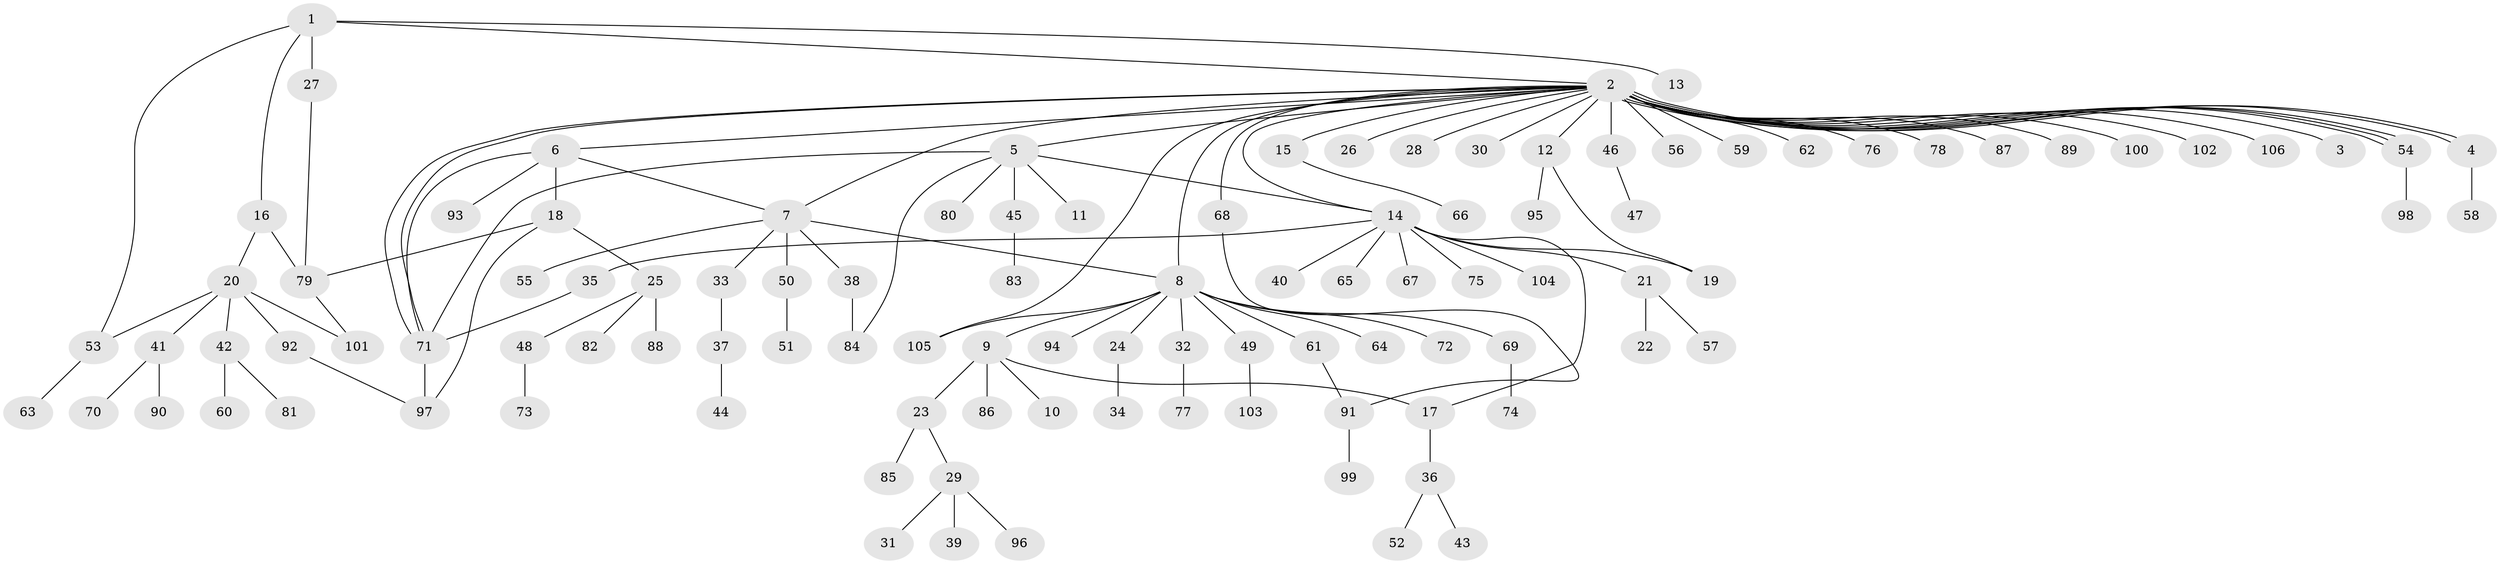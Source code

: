 // coarse degree distribution, {5: 0.05194805194805195, 30: 0.012987012987012988, 1: 0.5974025974025974, 2: 0.16883116883116883, 6: 0.025974025974025976, 4: 0.05194805194805195, 7: 0.012987012987012988, 11: 0.012987012987012988, 3: 0.05194805194805195, 10: 0.012987012987012988}
// Generated by graph-tools (version 1.1) at 2025/23/03/03/25 07:23:54]
// undirected, 106 vertices, 126 edges
graph export_dot {
graph [start="1"]
  node [color=gray90,style=filled];
  1;
  2;
  3;
  4;
  5;
  6;
  7;
  8;
  9;
  10;
  11;
  12;
  13;
  14;
  15;
  16;
  17;
  18;
  19;
  20;
  21;
  22;
  23;
  24;
  25;
  26;
  27;
  28;
  29;
  30;
  31;
  32;
  33;
  34;
  35;
  36;
  37;
  38;
  39;
  40;
  41;
  42;
  43;
  44;
  45;
  46;
  47;
  48;
  49;
  50;
  51;
  52;
  53;
  54;
  55;
  56;
  57;
  58;
  59;
  60;
  61;
  62;
  63;
  64;
  65;
  66;
  67;
  68;
  69;
  70;
  71;
  72;
  73;
  74;
  75;
  76;
  77;
  78;
  79;
  80;
  81;
  82;
  83;
  84;
  85;
  86;
  87;
  88;
  89;
  90;
  91;
  92;
  93;
  94;
  95;
  96;
  97;
  98;
  99;
  100;
  101;
  102;
  103;
  104;
  105;
  106;
  1 -- 2;
  1 -- 13;
  1 -- 16;
  1 -- 27;
  1 -- 53;
  2 -- 3;
  2 -- 4;
  2 -- 4;
  2 -- 5;
  2 -- 6;
  2 -- 7;
  2 -- 8;
  2 -- 12;
  2 -- 14;
  2 -- 15;
  2 -- 26;
  2 -- 28;
  2 -- 30;
  2 -- 46;
  2 -- 54;
  2 -- 54;
  2 -- 54;
  2 -- 56;
  2 -- 59;
  2 -- 62;
  2 -- 68;
  2 -- 71;
  2 -- 71;
  2 -- 76;
  2 -- 78;
  2 -- 87;
  2 -- 89;
  2 -- 100;
  2 -- 102;
  2 -- 105;
  2 -- 106;
  4 -- 58;
  5 -- 11;
  5 -- 14;
  5 -- 45;
  5 -- 71;
  5 -- 80;
  5 -- 84;
  6 -- 7;
  6 -- 18;
  6 -- 71;
  6 -- 93;
  7 -- 8;
  7 -- 33;
  7 -- 38;
  7 -- 50;
  7 -- 55;
  8 -- 9;
  8 -- 24;
  8 -- 32;
  8 -- 49;
  8 -- 61;
  8 -- 64;
  8 -- 69;
  8 -- 72;
  8 -- 94;
  8 -- 105;
  9 -- 10;
  9 -- 17;
  9 -- 23;
  9 -- 86;
  12 -- 19;
  12 -- 95;
  14 -- 17;
  14 -- 19;
  14 -- 21;
  14 -- 35;
  14 -- 40;
  14 -- 65;
  14 -- 67;
  14 -- 75;
  14 -- 104;
  15 -- 66;
  16 -- 20;
  16 -- 79;
  17 -- 36;
  18 -- 25;
  18 -- 79;
  18 -- 97;
  20 -- 41;
  20 -- 42;
  20 -- 53;
  20 -- 92;
  20 -- 101;
  21 -- 22;
  21 -- 57;
  23 -- 29;
  23 -- 85;
  24 -- 34;
  25 -- 48;
  25 -- 82;
  25 -- 88;
  27 -- 79;
  29 -- 31;
  29 -- 39;
  29 -- 96;
  32 -- 77;
  33 -- 37;
  35 -- 71;
  36 -- 43;
  36 -- 52;
  37 -- 44;
  38 -- 84;
  41 -- 70;
  41 -- 90;
  42 -- 60;
  42 -- 81;
  45 -- 83;
  46 -- 47;
  48 -- 73;
  49 -- 103;
  50 -- 51;
  53 -- 63;
  54 -- 98;
  61 -- 91;
  68 -- 91;
  69 -- 74;
  71 -- 97;
  79 -- 101;
  91 -- 99;
  92 -- 97;
}
